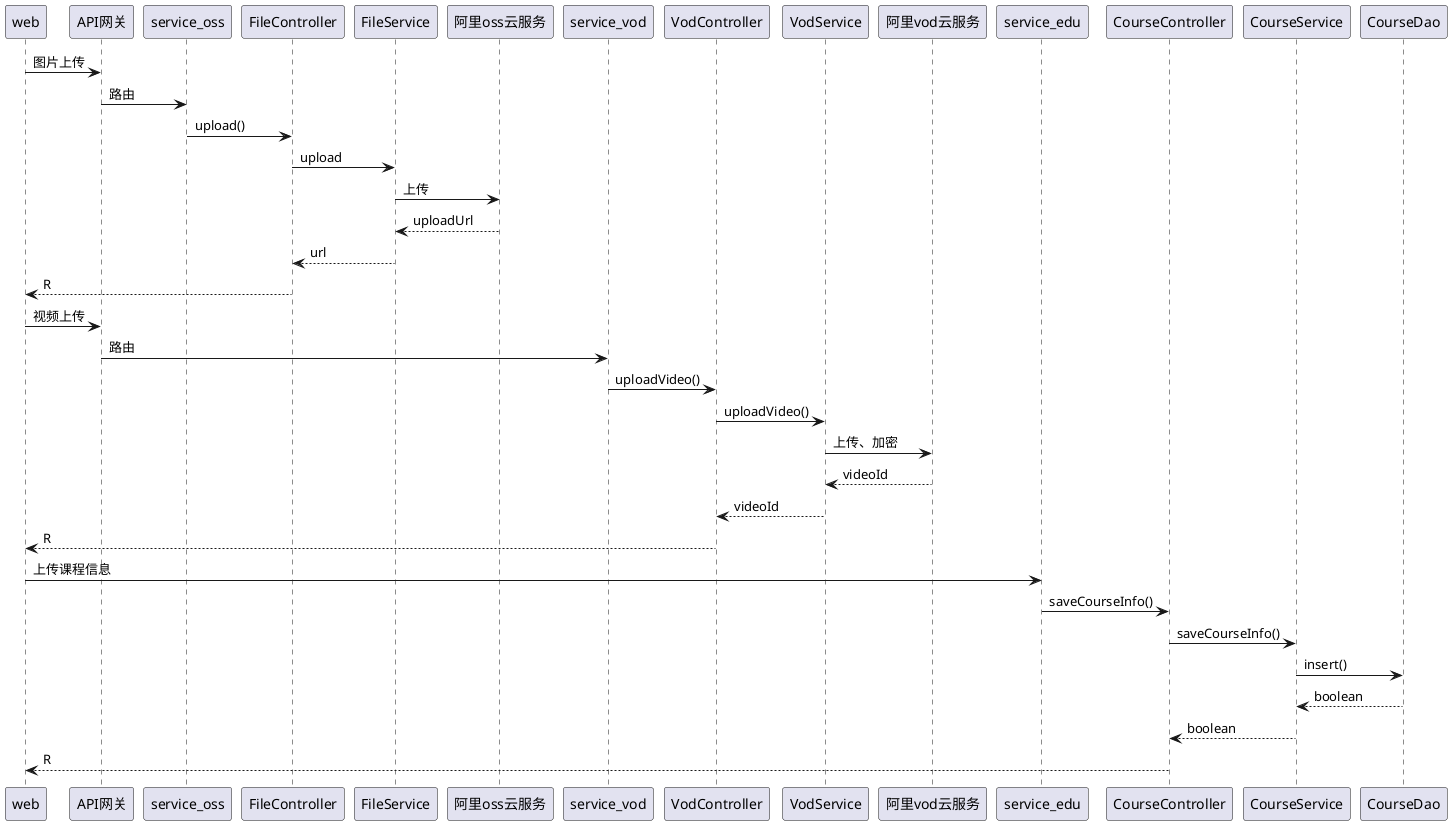 @startuml
web -> API网关: 图片上传
API网关 -> "service_oss": 路由
"service_oss"->FileController:upload()
FileController->FileService:upload
FileService->阿里oss云服务:上传
阿里oss云服务-->FileService:uploadUrl
FileService-->FileController:url
FileController-->web:R
web -> API网关: 视频上传
API网关 -> "service_vod": 路由
"service_vod"->VodController:uploadVideo()
VodController->VodService:uploadVideo()
VodService->阿里vod云服务:上传、加密
阿里vod云服务-->VodService:videoId
VodService-->VodController:videoId
VodController-->web:R
web->service_edu:上传课程信息
service_edu->CourseController:saveCourseInfo()
CourseController->CourseService:saveCourseInfo()
CourseService->CourseDao:insert()
CourseDao-->CourseService:boolean
CourseService-->CourseController:boolean
CourseController-->web:R

@enduml